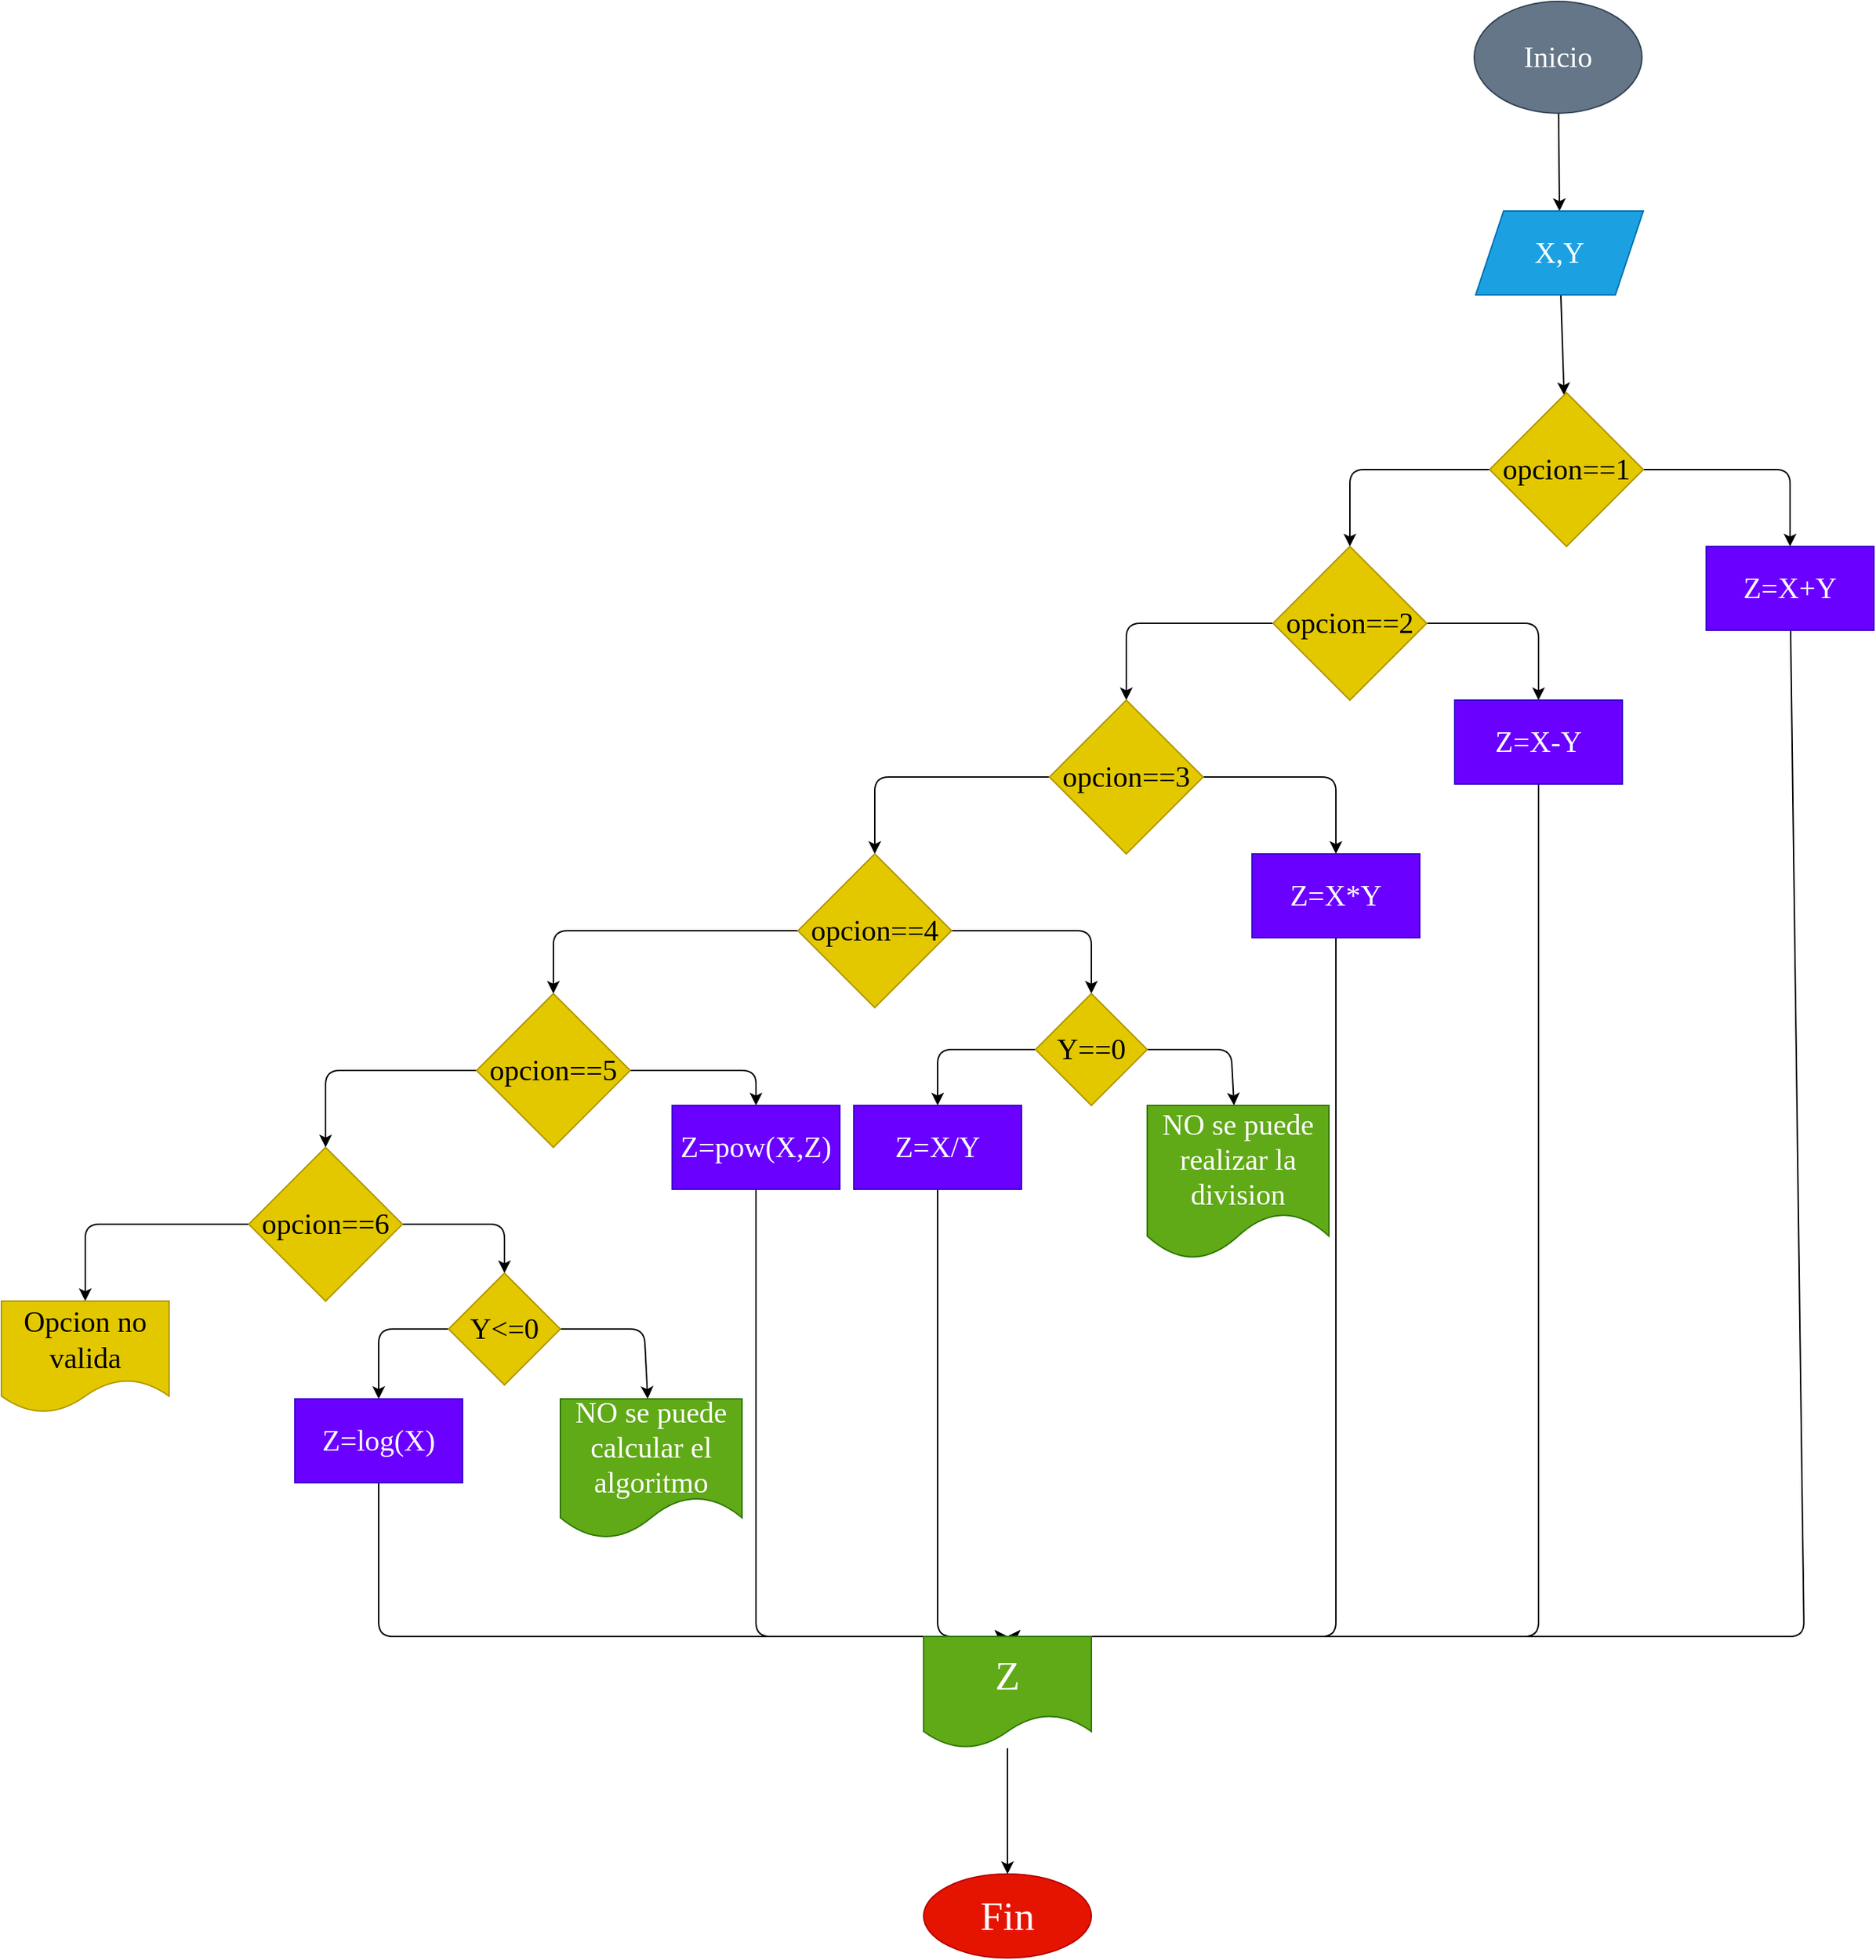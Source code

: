 <mxfile>
    <diagram id="8ZKokuRgGsmwN36PS9I8" name="Page-1">
        <mxGraphModel dx="2596" dy="1174" grid="1" gridSize="10" guides="1" tooltips="1" connect="1" arrows="1" fold="1" page="1" pageScale="1" pageWidth="827" pageHeight="1169" math="0" shadow="0">
            <root>
                <mxCell id="0"/>
                <mxCell id="1" parent="0"/>
                <mxCell id="7" style="edgeStyle=none;html=1;entryX=0.5;entryY=0;entryDx=0;entryDy=0;fontFamily=Comic Sans MS;fontSize=21;" edge="1" parent="1" source="2" target="3">
                    <mxGeometry relative="1" as="geometry"/>
                </mxCell>
                <mxCell id="2" value="Inicio" style="ellipse;whiteSpace=wrap;html=1;fillColor=#647687;fontColor=#ffffff;strokeColor=#314354;fontFamily=Comic Sans MS;fontSize=21;" vertex="1" parent="1">
                    <mxGeometry x="354" y="10" width="120" height="80" as="geometry"/>
                </mxCell>
                <mxCell id="6" value="" style="edgeStyle=none;html=1;fontFamily=Comic Sans MS;fontSize=21;" edge="1" parent="1" source="3" target="5">
                    <mxGeometry relative="1" as="geometry"/>
                </mxCell>
                <mxCell id="3" value="X,Y" style="shape=parallelogram;perimeter=parallelogramPerimeter;whiteSpace=wrap;html=1;fixedSize=1;fontSize=21;fontFamily=Comic Sans MS;fillColor=#1ba1e2;strokeColor=#006EAF;fontColor=#ffffff;" vertex="1" parent="1">
                    <mxGeometry x="355" y="160" width="120" height="60" as="geometry"/>
                </mxCell>
                <mxCell id="9" value="" style="edgeStyle=none;html=1;fontFamily=Comic Sans MS;fontSize=21;" edge="1" parent="1" source="5" target="8">
                    <mxGeometry relative="1" as="geometry">
                        <Array as="points">
                            <mxPoint x="580" y="345"/>
                        </Array>
                    </mxGeometry>
                </mxCell>
                <mxCell id="11" value="" style="edgeStyle=none;html=1;fontFamily=Comic Sans MS;fontSize=21;" edge="1" parent="1" source="5" target="10">
                    <mxGeometry relative="1" as="geometry">
                        <Array as="points">
                            <mxPoint x="265" y="345"/>
                        </Array>
                    </mxGeometry>
                </mxCell>
                <mxCell id="5" value="opcion==1" style="rhombus;whiteSpace=wrap;html=1;fontSize=21;fontFamily=Comic Sans MS;fillColor=#e3c800;strokeColor=#B09500;fontColor=#000000;" vertex="1" parent="1">
                    <mxGeometry x="365" y="290" width="110" height="110" as="geometry"/>
                </mxCell>
                <mxCell id="58" style="edgeStyle=none;html=1;fontFamily=Comic Sans MS;fontSize=29;entryX=0.5;entryY=0;entryDx=0;entryDy=0;" edge="1" parent="1" source="8" target="51">
                    <mxGeometry relative="1" as="geometry">
                        <mxPoint x="10" y="1260" as="targetPoint"/>
                        <Array as="points">
                            <mxPoint x="590" y="1180"/>
                        </Array>
                    </mxGeometry>
                </mxCell>
                <mxCell id="8" value="Z=X+Y" style="whiteSpace=wrap;html=1;fontSize=21;fontFamily=Comic Sans MS;fillColor=#6a00ff;strokeColor=#3700CC;fontColor=#ffffff;" vertex="1" parent="1">
                    <mxGeometry x="520" y="400" width="120" height="60" as="geometry"/>
                </mxCell>
                <mxCell id="13" value="" style="edgeStyle=none;html=1;fontFamily=Comic Sans MS;fontSize=21;" edge="1" parent="1" source="10" target="12">
                    <mxGeometry relative="1" as="geometry">
                        <Array as="points">
                            <mxPoint x="400" y="455"/>
                        </Array>
                    </mxGeometry>
                </mxCell>
                <mxCell id="15" value="" style="edgeStyle=none;html=1;fontFamily=Comic Sans MS;fontSize=21;" edge="1" parent="1" source="10" target="14">
                    <mxGeometry relative="1" as="geometry">
                        <Array as="points">
                            <mxPoint x="105" y="455"/>
                        </Array>
                    </mxGeometry>
                </mxCell>
                <mxCell id="10" value="opcion==2" style="rhombus;whiteSpace=wrap;html=1;fontSize=21;fontFamily=Comic Sans MS;fillColor=#e3c800;strokeColor=#B09500;fontColor=#000000;" vertex="1" parent="1">
                    <mxGeometry x="210" y="400" width="110" height="110" as="geometry"/>
                </mxCell>
                <mxCell id="57" style="edgeStyle=none;html=1;fontFamily=Comic Sans MS;fontSize=29;entryX=0.5;entryY=0;entryDx=0;entryDy=0;" edge="1" parent="1" source="12" target="51">
                    <mxGeometry relative="1" as="geometry">
                        <mxPoint x="10" y="1260" as="targetPoint"/>
                        <Array as="points">
                            <mxPoint x="400" y="1180"/>
                        </Array>
                    </mxGeometry>
                </mxCell>
                <mxCell id="12" value="Z=X-Y" style="whiteSpace=wrap;html=1;fontSize=21;fontFamily=Comic Sans MS;fillColor=#6a00ff;strokeColor=#3700CC;fontColor=#ffffff;" vertex="1" parent="1">
                    <mxGeometry x="340" y="510" width="120" height="60" as="geometry"/>
                </mxCell>
                <mxCell id="20" value="" style="edgeStyle=none;html=1;fontFamily=Comic Sans MS;fontSize=21;" edge="1" parent="1" source="14" target="19">
                    <mxGeometry relative="1" as="geometry">
                        <Array as="points">
                            <mxPoint x="255" y="565"/>
                        </Array>
                    </mxGeometry>
                </mxCell>
                <mxCell id="22" value="" style="edgeStyle=none;html=1;fontFamily=Comic Sans MS;fontSize=21;" edge="1" parent="1" source="14" target="21">
                    <mxGeometry relative="1" as="geometry">
                        <Array as="points">
                            <mxPoint x="-75" y="565"/>
                        </Array>
                    </mxGeometry>
                </mxCell>
                <mxCell id="14" value="opcion==3" style="rhombus;whiteSpace=wrap;html=1;fontSize=21;fontFamily=Comic Sans MS;fillColor=#e3c800;strokeColor=#B09500;fontColor=#000000;" vertex="1" parent="1">
                    <mxGeometry x="50" y="510" width="110" height="110" as="geometry"/>
                </mxCell>
                <mxCell id="56" style="edgeStyle=none;html=1;entryX=0.5;entryY=0;entryDx=0;entryDy=0;fontFamily=Comic Sans MS;fontSize=29;" edge="1" parent="1" source="19" target="51">
                    <mxGeometry relative="1" as="geometry">
                        <Array as="points">
                            <mxPoint x="255" y="1180"/>
                        </Array>
                    </mxGeometry>
                </mxCell>
                <mxCell id="19" value="Z=X*Y" style="whiteSpace=wrap;html=1;fontSize=21;fontFamily=Comic Sans MS;fillColor=#6a00ff;strokeColor=#3700CC;fontColor=#ffffff;" vertex="1" parent="1">
                    <mxGeometry x="195" y="620" width="120" height="60" as="geometry"/>
                </mxCell>
                <mxCell id="24" value="" style="edgeStyle=none;html=1;fontFamily=Comic Sans MS;fontSize=21;" edge="1" parent="1" source="21" target="23">
                    <mxGeometry relative="1" as="geometry">
                        <Array as="points">
                            <mxPoint x="80" y="675"/>
                        </Array>
                    </mxGeometry>
                </mxCell>
                <mxCell id="31" value="" style="edgeStyle=none;html=1;fontFamily=Comic Sans MS;fontSize=21;" edge="1" parent="1" source="21" target="30">
                    <mxGeometry relative="1" as="geometry">
                        <Array as="points">
                            <mxPoint x="-305" y="675"/>
                        </Array>
                    </mxGeometry>
                </mxCell>
                <mxCell id="21" value="opcion==4" style="rhombus;whiteSpace=wrap;html=1;fontSize=21;fontFamily=Comic Sans MS;fillColor=#e3c800;strokeColor=#B09500;fontColor=#000000;" vertex="1" parent="1">
                    <mxGeometry x="-130" y="620" width="110" height="110" as="geometry"/>
                </mxCell>
                <mxCell id="27" value="" style="edgeStyle=none;html=1;fontFamily=Comic Sans MS;fontSize=21;" edge="1" parent="1" source="23" target="26">
                    <mxGeometry relative="1" as="geometry">
                        <Array as="points">
                            <mxPoint x="-30" y="760"/>
                        </Array>
                    </mxGeometry>
                </mxCell>
                <mxCell id="29" value="" style="edgeStyle=none;html=1;fontFamily=Comic Sans MS;fontSize=21;" edge="1" parent="1" source="23" target="28">
                    <mxGeometry relative="1" as="geometry">
                        <Array as="points">
                            <mxPoint x="180" y="760"/>
                        </Array>
                    </mxGeometry>
                </mxCell>
                <mxCell id="23" value="Y==0" style="rhombus;whiteSpace=wrap;html=1;fontSize=21;fontFamily=Comic Sans MS;fillColor=#e3c800;strokeColor=#B09500;fontColor=#000000;" vertex="1" parent="1">
                    <mxGeometry x="40" y="720" width="80" height="80" as="geometry"/>
                </mxCell>
                <mxCell id="53" style="edgeStyle=none;html=1;entryX=0.5;entryY=0;entryDx=0;entryDy=0;fontFamily=Comic Sans MS;fontSize=29;" edge="1" parent="1" source="26" target="51">
                    <mxGeometry relative="1" as="geometry">
                        <Array as="points">
                            <mxPoint x="-30" y="1180"/>
                        </Array>
                    </mxGeometry>
                </mxCell>
                <mxCell id="26" value="Z=X/Y" style="whiteSpace=wrap;html=1;fontSize=21;fontFamily=Comic Sans MS;fillColor=#6a00ff;strokeColor=#3700CC;fontColor=#ffffff;" vertex="1" parent="1">
                    <mxGeometry x="-90" y="800" width="120" height="60" as="geometry"/>
                </mxCell>
                <mxCell id="28" value="NO se puede realizar la division" style="shape=document;whiteSpace=wrap;html=1;boundedLbl=1;fontSize=21;fontFamily=Comic Sans MS;fillColor=#60a917;strokeColor=#2D7600;fontColor=#ffffff;" vertex="1" parent="1">
                    <mxGeometry x="120" y="800" width="130" height="110" as="geometry"/>
                </mxCell>
                <mxCell id="34" value="" style="edgeStyle=none;html=1;fontFamily=Comic Sans MS;fontSize=21;" edge="1" parent="1" source="30" target="33">
                    <mxGeometry relative="1" as="geometry">
                        <Array as="points">
                            <mxPoint x="-160" y="775"/>
                        </Array>
                    </mxGeometry>
                </mxCell>
                <mxCell id="38" value="" style="edgeStyle=none;html=1;fontFamily=Comic Sans MS;fontSize=21;" edge="1" parent="1" source="30" target="37">
                    <mxGeometry relative="1" as="geometry">
                        <Array as="points">
                            <mxPoint x="-468" y="775"/>
                        </Array>
                    </mxGeometry>
                </mxCell>
                <mxCell id="30" value="opcion==5" style="rhombus;whiteSpace=wrap;html=1;fontSize=21;fontFamily=Comic Sans MS;fillColor=#e3c800;strokeColor=#B09500;fontColor=#000000;" vertex="1" parent="1">
                    <mxGeometry x="-360" y="720" width="110" height="110" as="geometry"/>
                </mxCell>
                <mxCell id="52" style="edgeStyle=none;html=1;entryX=0.5;entryY=0;entryDx=0;entryDy=0;fontFamily=Comic Sans MS;fontSize=29;" edge="1" parent="1" source="33" target="51">
                    <mxGeometry relative="1" as="geometry">
                        <Array as="points">
                            <mxPoint x="-160" y="1180"/>
                        </Array>
                    </mxGeometry>
                </mxCell>
                <mxCell id="33" value="Z=pow(X,Z)" style="whiteSpace=wrap;html=1;fontSize=21;fontFamily=Comic Sans MS;fillColor=#6a00ff;strokeColor=#3700CC;fontColor=#ffffff;" vertex="1" parent="1">
                    <mxGeometry x="-220" y="800" width="120" height="60" as="geometry"/>
                </mxCell>
                <mxCell id="40" value="" style="edgeStyle=none;html=1;fontFamily=Comic Sans MS;fontSize=21;" edge="1" parent="1" source="37" target="39">
                    <mxGeometry relative="1" as="geometry">
                        <Array as="points">
                            <mxPoint x="-340" y="885"/>
                        </Array>
                    </mxGeometry>
                </mxCell>
                <mxCell id="50" value="" style="edgeStyle=none;html=1;fontFamily=Comic Sans MS;fontSize=21;" edge="1" parent="1" source="37" target="49">
                    <mxGeometry relative="1" as="geometry">
                        <Array as="points">
                            <mxPoint x="-640" y="885"/>
                        </Array>
                    </mxGeometry>
                </mxCell>
                <mxCell id="37" value="opcion==6" style="rhombus;whiteSpace=wrap;html=1;fontSize=21;fontFamily=Comic Sans MS;fillColor=#e3c800;strokeColor=#B09500;fontColor=#000000;" vertex="1" parent="1">
                    <mxGeometry x="-523" y="830" width="110" height="110" as="geometry"/>
                </mxCell>
                <mxCell id="44" value="" style="edgeStyle=none;html=1;fontFamily=Comic Sans MS;fontSize=21;" edge="1" parent="1" source="39" target="41">
                    <mxGeometry relative="1" as="geometry">
                        <Array as="points">
                            <mxPoint x="-240" y="960"/>
                        </Array>
                    </mxGeometry>
                </mxCell>
                <mxCell id="46" value="" style="edgeStyle=none;html=1;fontFamily=Comic Sans MS;fontSize=21;" edge="1" parent="1" source="39" target="45">
                    <mxGeometry relative="1" as="geometry">
                        <Array as="points">
                            <mxPoint x="-430" y="960"/>
                        </Array>
                    </mxGeometry>
                </mxCell>
                <mxCell id="39" value="Y&amp;lt;=0" style="rhombus;whiteSpace=wrap;html=1;fontSize=21;fontFamily=Comic Sans MS;fillColor=#e3c800;strokeColor=#B09500;fontColor=#000000;" vertex="1" parent="1">
                    <mxGeometry x="-380" y="920" width="80" height="80" as="geometry"/>
                </mxCell>
                <mxCell id="41" value="NO se puede calcular el algoritmo" style="shape=document;whiteSpace=wrap;html=1;boundedLbl=1;fontSize=21;fontFamily=Comic Sans MS;fillColor=#60a917;strokeColor=#2D7600;fontColor=#ffffff;" vertex="1" parent="1">
                    <mxGeometry x="-300" y="1010" width="130" height="100" as="geometry"/>
                </mxCell>
                <mxCell id="55" style="edgeStyle=none;html=1;entryX=0.5;entryY=0;entryDx=0;entryDy=0;fontFamily=Comic Sans MS;fontSize=29;" edge="1" parent="1" source="45" target="51">
                    <mxGeometry relative="1" as="geometry">
                        <Array as="points">
                            <mxPoint x="-430" y="1180"/>
                        </Array>
                    </mxGeometry>
                </mxCell>
                <mxCell id="45" value="Z=log(X)" style="whiteSpace=wrap;html=1;fontSize=21;fontFamily=Comic Sans MS;fillColor=#6a00ff;strokeColor=#3700CC;fontColor=#ffffff;" vertex="1" parent="1">
                    <mxGeometry x="-490" y="1010" width="120" height="60" as="geometry"/>
                </mxCell>
                <mxCell id="49" value="Opcion no valida" style="shape=document;whiteSpace=wrap;html=1;boundedLbl=1;fontSize=21;fontFamily=Comic Sans MS;fillColor=#e3c800;strokeColor=#B09500;fontColor=#000000;" vertex="1" parent="1">
                    <mxGeometry x="-700" y="940" width="120" height="80" as="geometry"/>
                </mxCell>
                <mxCell id="60" value="" style="edgeStyle=none;html=1;fontFamily=Comic Sans MS;fontSize=29;" edge="1" parent="1" source="51" target="59">
                    <mxGeometry relative="1" as="geometry"/>
                </mxCell>
                <mxCell id="51" value="Z" style="shape=document;whiteSpace=wrap;html=1;boundedLbl=1;fontFamily=Comic Sans MS;fontSize=29;fillColor=#60a917;fontColor=#ffffff;strokeColor=#2D7600;" vertex="1" parent="1">
                    <mxGeometry x="-40" y="1180" width="120" height="80" as="geometry"/>
                </mxCell>
                <mxCell id="59" value="Fin" style="ellipse;whiteSpace=wrap;html=1;fontSize=29;fontFamily=Comic Sans MS;fillColor=#e51400;strokeColor=#B20000;fontColor=#ffffff;" vertex="1" parent="1">
                    <mxGeometry x="-40" y="1350" width="120" height="60" as="geometry"/>
                </mxCell>
            </root>
        </mxGraphModel>
    </diagram>
</mxfile>